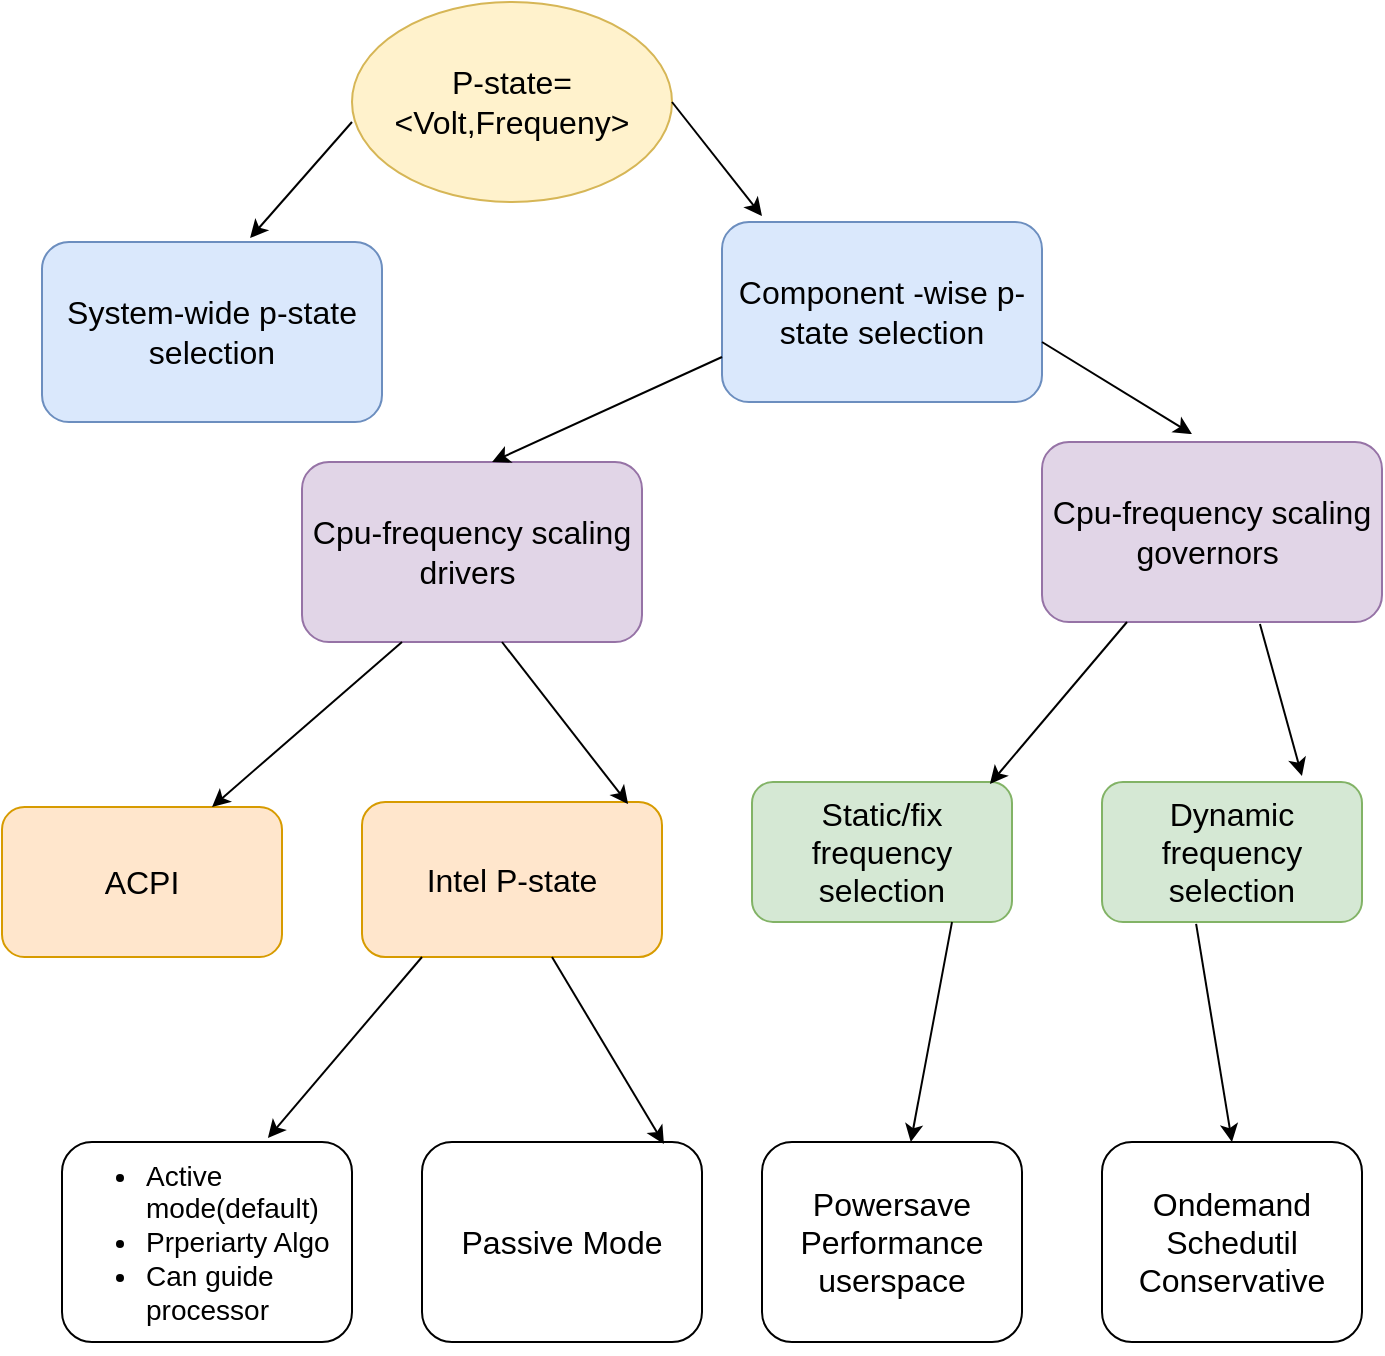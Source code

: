 <mxfile version="22.1.17" type="github">
  <diagram name="Page-1" id="n7QcNCkjoe0BP7meMm9v">
    <mxGraphModel dx="1362" dy="793" grid="1" gridSize="10" guides="1" tooltips="1" connect="1" arrows="1" fold="1" page="1" pageScale="1" pageWidth="850" pageHeight="1100" math="0" shadow="0">
      <root>
        <mxCell id="0" />
        <mxCell id="1" parent="0" />
        <mxCell id="p_RpXPcfAyiDGtQuKWcd-1" value="&lt;font style=&quot;font-size: 16px;&quot;&gt;Component -wise p-state selection&lt;/font&gt;" style="rounded=1;whiteSpace=wrap;html=1;fillColor=#dae8fc;strokeColor=#6c8ebf;" vertex="1" parent="1">
          <mxGeometry x="510" y="120" width="160" height="90" as="geometry" />
        </mxCell>
        <mxCell id="p_RpXPcfAyiDGtQuKWcd-2" value="&lt;font style=&quot;font-size: 16px;&quot;&gt;P-state=&amp;lt;Volt,Frequeny&amp;gt;&lt;/font&gt;" style="ellipse;whiteSpace=wrap;html=1;fillColor=#fff2cc;strokeColor=#d6b656;" vertex="1" parent="1">
          <mxGeometry x="325" y="10" width="160" height="100" as="geometry" />
        </mxCell>
        <mxCell id="p_RpXPcfAyiDGtQuKWcd-3" value="&lt;font style=&quot;font-size: 16px;&quot;&gt;System-wide p-state selection&lt;/font&gt;" style="rounded=1;whiteSpace=wrap;html=1;fillColor=#dae8fc;strokeColor=#6c8ebf;" vertex="1" parent="1">
          <mxGeometry x="170" y="130" width="170" height="90" as="geometry" />
        </mxCell>
        <mxCell id="p_RpXPcfAyiDGtQuKWcd-4" value="&lt;font style=&quot;font-size: 16px;&quot;&gt;Cpu-frequency scaling drivers&amp;nbsp;&lt;/font&gt;" style="rounded=1;whiteSpace=wrap;html=1;fillColor=#e1d5e7;strokeColor=#9673a6;" vertex="1" parent="1">
          <mxGeometry x="300" y="240" width="170" height="90" as="geometry" />
        </mxCell>
        <mxCell id="p_RpXPcfAyiDGtQuKWcd-5" value="&lt;font style=&quot;font-size: 16px;&quot;&gt;Cpu-frequency scaling governors&amp;nbsp;&lt;/font&gt;" style="rounded=1;whiteSpace=wrap;html=1;fillColor=#e1d5e7;strokeColor=#9673a6;" vertex="1" parent="1">
          <mxGeometry x="670" y="230" width="170" height="90" as="geometry" />
        </mxCell>
        <mxCell id="p_RpXPcfAyiDGtQuKWcd-6" value="&lt;font style=&quot;font-size: 16px;&quot;&gt;ACPI&lt;/font&gt;" style="rounded=1;whiteSpace=wrap;html=1;fillColor=#ffe6cc;strokeColor=#d79b00;" vertex="1" parent="1">
          <mxGeometry x="150" y="412.5" width="140" height="75" as="geometry" />
        </mxCell>
        <mxCell id="p_RpXPcfAyiDGtQuKWcd-7" value="&lt;font style=&quot;font-size: 16px;&quot;&gt;Intel P-state&lt;/font&gt;" style="rounded=1;whiteSpace=wrap;html=1;fillColor=#ffe6cc;strokeColor=#d79b00;" vertex="1" parent="1">
          <mxGeometry x="330" y="410" width="150" height="77.5" as="geometry" />
        </mxCell>
        <mxCell id="p_RpXPcfAyiDGtQuKWcd-10" value="&lt;font style=&quot;font-size: 16px;&quot;&gt;Static/fix frequency&lt;br&gt;selection&lt;/font&gt;" style="rounded=1;whiteSpace=wrap;html=1;fillColor=#d5e8d4;strokeColor=#82b366;" vertex="1" parent="1">
          <mxGeometry x="525" y="400" width="130" height="70" as="geometry" />
        </mxCell>
        <mxCell id="p_RpXPcfAyiDGtQuKWcd-11" value="&lt;font style=&quot;font-size: 16px;&quot;&gt;Powersave&lt;br&gt;Performance&lt;br&gt;userspace&lt;/font&gt;" style="rounded=1;whiteSpace=wrap;html=1;" vertex="1" parent="1">
          <mxGeometry x="530" y="580" width="130" height="100" as="geometry" />
        </mxCell>
        <mxCell id="p_RpXPcfAyiDGtQuKWcd-12" value="&lt;font style=&quot;font-size: 16px;&quot;&gt;Dynamic frequency&lt;br&gt;selection&lt;/font&gt;" style="rounded=1;whiteSpace=wrap;html=1;fillColor=#d5e8d4;strokeColor=#82b366;" vertex="1" parent="1">
          <mxGeometry x="700" y="400" width="130" height="70" as="geometry" />
        </mxCell>
        <mxCell id="p_RpXPcfAyiDGtQuKWcd-13" value="&lt;font style=&quot;font-size: 16px;&quot;&gt;Ondemand&lt;br&gt;Schedutil&lt;br&gt;Conservative&lt;/font&gt;" style="rounded=1;whiteSpace=wrap;html=1;" vertex="1" parent="1">
          <mxGeometry x="700" y="580" width="130" height="100" as="geometry" />
        </mxCell>
        <mxCell id="p_RpXPcfAyiDGtQuKWcd-14" value="&lt;ul style=&quot;font-size: 14px;&quot;&gt;&lt;li&gt;&lt;font style=&quot;font-size: 14px;&quot;&gt;Active mode(default)&lt;/font&gt;&lt;/li&gt;&lt;li&gt;&lt;font style=&quot;font-size: 14px;&quot;&gt;Prperiarty Algo&lt;/font&gt;&lt;/li&gt;&lt;li&gt;&lt;font style=&quot;font-size: 14px;&quot;&gt;Can guide p&lt;/font&gt;rocessor&lt;/li&gt;&lt;/ul&gt;" style="rounded=1;whiteSpace=wrap;html=1;align=left;" vertex="1" parent="1">
          <mxGeometry x="180" y="580" width="145" height="100" as="geometry" />
        </mxCell>
        <mxCell id="p_RpXPcfAyiDGtQuKWcd-15" value="&lt;font style=&quot;font-size: 16px;&quot;&gt;Passive Mode&lt;/font&gt;" style="rounded=1;whiteSpace=wrap;html=1;" vertex="1" parent="1">
          <mxGeometry x="360" y="580" width="140" height="100" as="geometry" />
        </mxCell>
        <mxCell id="p_RpXPcfAyiDGtQuKWcd-16" value="" style="endArrow=classic;html=1;rounded=0;entryX=0.612;entryY=-0.022;entryDx=0;entryDy=0;entryPerimeter=0;" edge="1" parent="1" target="p_RpXPcfAyiDGtQuKWcd-3">
          <mxGeometry width="50" height="50" relative="1" as="geometry">
            <mxPoint x="325" y="70" as="sourcePoint" />
            <mxPoint x="270" y="120" as="targetPoint" />
          </mxGeometry>
        </mxCell>
        <mxCell id="p_RpXPcfAyiDGtQuKWcd-17" value="" style="endArrow=classic;html=1;rounded=0;entryX=0.125;entryY=-0.033;entryDx=0;entryDy=0;entryPerimeter=0;" edge="1" parent="1" target="p_RpXPcfAyiDGtQuKWcd-1">
          <mxGeometry width="50" height="50" relative="1" as="geometry">
            <mxPoint x="485" y="60" as="sourcePoint" />
            <mxPoint x="530" y="120" as="targetPoint" />
          </mxGeometry>
        </mxCell>
        <mxCell id="p_RpXPcfAyiDGtQuKWcd-18" value="" style="endArrow=classic;html=1;rounded=0;entryX=0.559;entryY=0;entryDx=0;entryDy=0;entryPerimeter=0;exitX=0;exitY=0.75;exitDx=0;exitDy=0;" edge="1" parent="1" source="p_RpXPcfAyiDGtQuKWcd-1" target="p_RpXPcfAyiDGtQuKWcd-4">
          <mxGeometry width="50" height="50" relative="1" as="geometry">
            <mxPoint x="510" y="200" as="sourcePoint" />
            <mxPoint x="460" y="250" as="targetPoint" />
          </mxGeometry>
        </mxCell>
        <mxCell id="p_RpXPcfAyiDGtQuKWcd-19" value="" style="endArrow=classic;html=1;rounded=0;entryX=0.75;entryY=0;entryDx=0;entryDy=0;" edge="1" parent="1" target="p_RpXPcfAyiDGtQuKWcd-6">
          <mxGeometry width="50" height="50" relative="1" as="geometry">
            <mxPoint x="350" y="330" as="sourcePoint" />
            <mxPoint x="300" y="380" as="targetPoint" />
          </mxGeometry>
        </mxCell>
        <mxCell id="p_RpXPcfAyiDGtQuKWcd-20" value="" style="endArrow=classic;html=1;rounded=0;entryX=0.71;entryY=-0.02;entryDx=0;entryDy=0;entryPerimeter=0;" edge="1" parent="1" target="p_RpXPcfAyiDGtQuKWcd-14">
          <mxGeometry width="50" height="50" relative="1" as="geometry">
            <mxPoint x="360" y="487.5" as="sourcePoint" />
            <mxPoint x="279.96" y="572.5" as="targetPoint" />
          </mxGeometry>
        </mxCell>
        <mxCell id="p_RpXPcfAyiDGtQuKWcd-21" value="" style="endArrow=classic;html=1;rounded=0;entryX=0.441;entryY=-0.044;entryDx=0;entryDy=0;entryPerimeter=0;" edge="1" parent="1" target="p_RpXPcfAyiDGtQuKWcd-5">
          <mxGeometry width="50" height="50" relative="1" as="geometry">
            <mxPoint x="670" y="180" as="sourcePoint" />
            <mxPoint x="715" y="237" as="targetPoint" />
          </mxGeometry>
        </mxCell>
        <mxCell id="p_RpXPcfAyiDGtQuKWcd-22" value="" style="endArrow=classic;html=1;rounded=0;entryX=0.915;entryY=0.014;entryDx=0;entryDy=0;entryPerimeter=0;exitX=0.25;exitY=1;exitDx=0;exitDy=0;" edge="1" parent="1" source="p_RpXPcfAyiDGtQuKWcd-5" target="p_RpXPcfAyiDGtQuKWcd-10">
          <mxGeometry width="50" height="50" relative="1" as="geometry">
            <mxPoint x="700" y="350" as="sourcePoint" />
            <mxPoint x="640" y="422.5" as="targetPoint" />
          </mxGeometry>
        </mxCell>
        <mxCell id="p_RpXPcfAyiDGtQuKWcd-23" value="" style="endArrow=classic;html=1;rounded=0;exitX=0.641;exitY=1.011;exitDx=0;exitDy=0;exitPerimeter=0;entryX=0.854;entryY=0.029;entryDx=0;entryDy=0;entryPerimeter=0;" edge="1" parent="1" source="p_RpXPcfAyiDGtQuKWcd-5">
          <mxGeometry width="50" height="50" relative="1" as="geometry">
            <mxPoint x="760" y="350.0" as="sourcePoint" />
            <mxPoint x="799.98" y="396.99" as="targetPoint" />
          </mxGeometry>
        </mxCell>
        <mxCell id="p_RpXPcfAyiDGtQuKWcd-24" value="" style="endArrow=classic;html=1;rounded=0;entryX=0.887;entryY=0.013;entryDx=0;entryDy=0;entryPerimeter=0;" edge="1" parent="1" target="p_RpXPcfAyiDGtQuKWcd-7">
          <mxGeometry width="50" height="50" relative="1" as="geometry">
            <mxPoint x="400" y="330" as="sourcePoint" />
            <mxPoint x="445" y="387" as="targetPoint" />
          </mxGeometry>
        </mxCell>
        <mxCell id="p_RpXPcfAyiDGtQuKWcd-25" value="" style="endArrow=classic;html=1;rounded=0;entryX=0.864;entryY=0.01;entryDx=0;entryDy=0;entryPerimeter=0;" edge="1" parent="1" target="p_RpXPcfAyiDGtQuKWcd-15">
          <mxGeometry width="50" height="50" relative="1" as="geometry">
            <mxPoint x="425" y="487.5" as="sourcePoint" />
            <mxPoint x="480" y="570" as="targetPoint" />
          </mxGeometry>
        </mxCell>
        <mxCell id="p_RpXPcfAyiDGtQuKWcd-26" value="" style="endArrow=classic;html=1;rounded=0;" edge="1" parent="1" target="p_RpXPcfAyiDGtQuKWcd-11">
          <mxGeometry width="50" height="50" relative="1" as="geometry">
            <mxPoint x="625" y="470" as="sourcePoint" />
            <mxPoint x="580" y="520" as="targetPoint" />
          </mxGeometry>
        </mxCell>
        <mxCell id="p_RpXPcfAyiDGtQuKWcd-27" value="" style="endArrow=classic;html=1;rounded=0;entryX=0.5;entryY=0;entryDx=0;entryDy=0;exitX=0.362;exitY=1.014;exitDx=0;exitDy=0;exitPerimeter=0;" edge="1" parent="1" source="p_RpXPcfAyiDGtQuKWcd-12" target="p_RpXPcfAyiDGtQuKWcd-13">
          <mxGeometry width="50" height="50" relative="1" as="geometry">
            <mxPoint x="757.5" y="487.5" as="sourcePoint" />
            <mxPoint x="712.5" y="537.5" as="targetPoint" />
          </mxGeometry>
        </mxCell>
      </root>
    </mxGraphModel>
  </diagram>
</mxfile>
